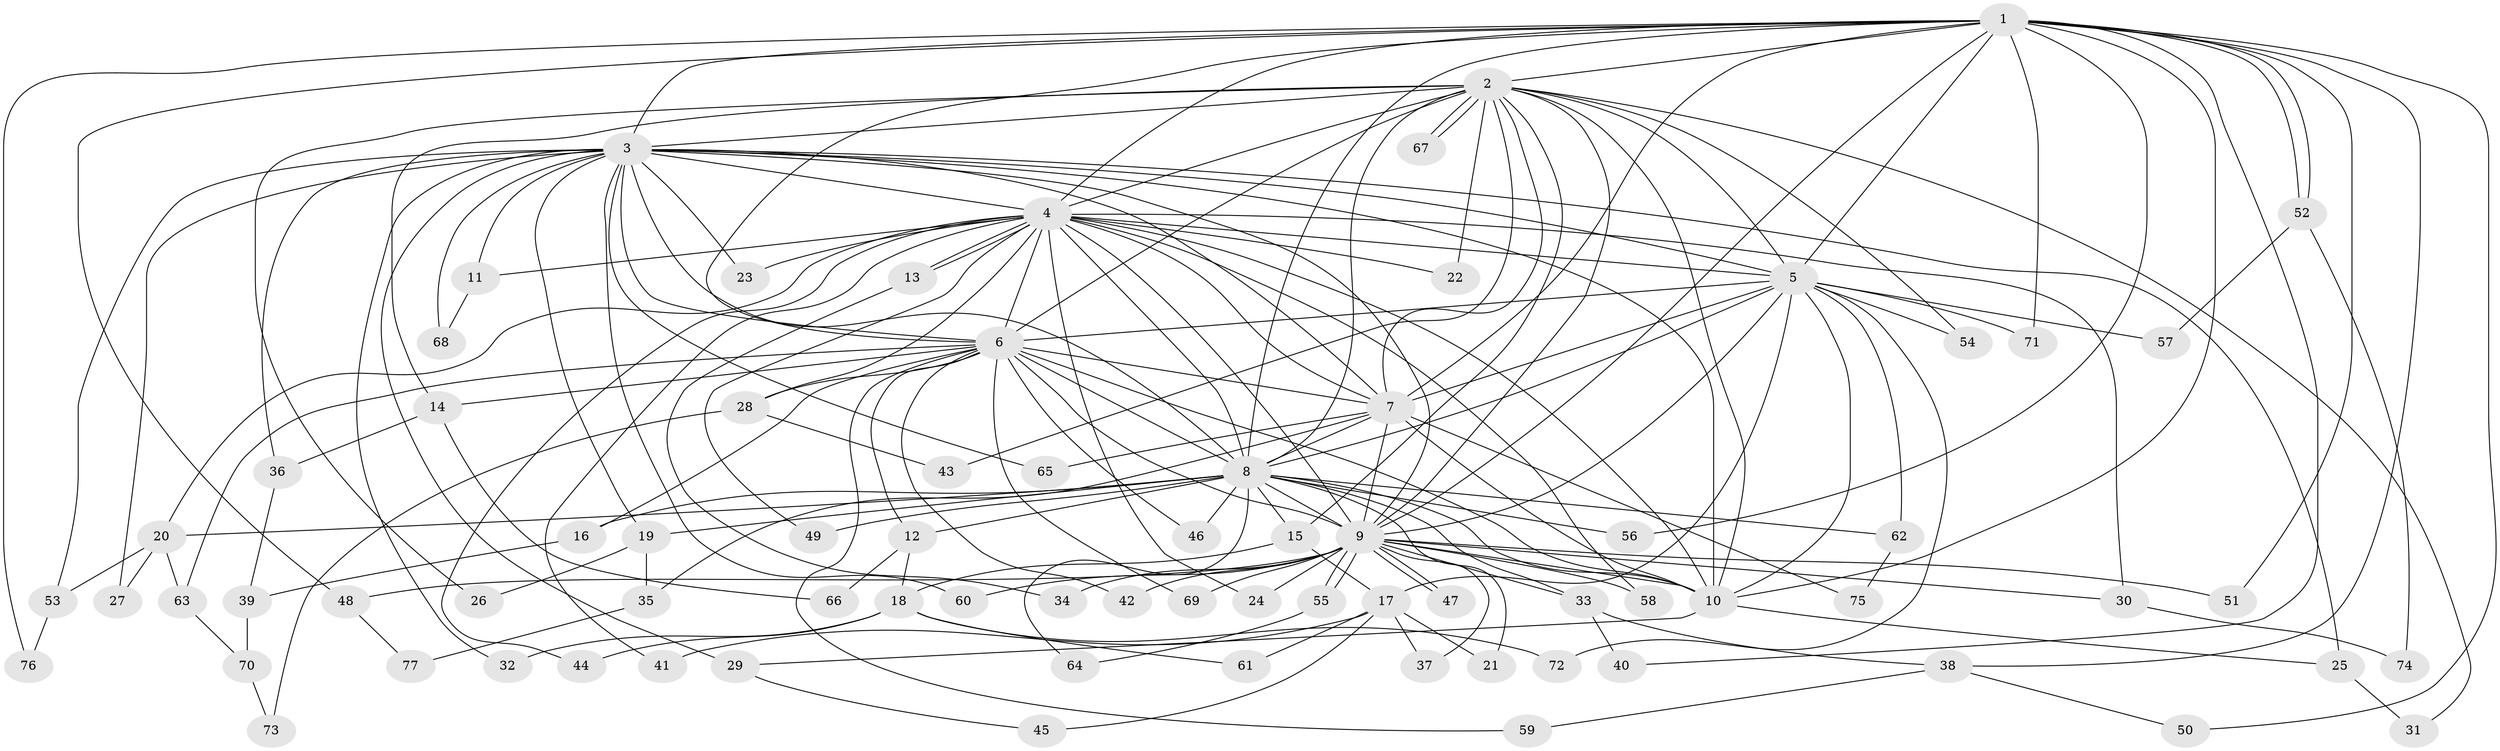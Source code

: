 // coarse degree distribution, {18: 0.017857142857142856, 16: 0.017857142857142856, 21: 0.05357142857142857, 15: 0.017857142857142856, 17: 0.017857142857142856, 12: 0.017857142857142856, 22: 0.017857142857142856, 10: 0.017857142857142856, 3: 0.125, 4: 0.125, 5: 0.05357142857142857, 7: 0.017857142857142856, 6: 0.017857142857142856, 2: 0.48214285714285715}
// Generated by graph-tools (version 1.1) at 2025/23/03/03/25 07:23:41]
// undirected, 77 vertices, 179 edges
graph export_dot {
graph [start="1"]
  node [color=gray90,style=filled];
  1;
  2;
  3;
  4;
  5;
  6;
  7;
  8;
  9;
  10;
  11;
  12;
  13;
  14;
  15;
  16;
  17;
  18;
  19;
  20;
  21;
  22;
  23;
  24;
  25;
  26;
  27;
  28;
  29;
  30;
  31;
  32;
  33;
  34;
  35;
  36;
  37;
  38;
  39;
  40;
  41;
  42;
  43;
  44;
  45;
  46;
  47;
  48;
  49;
  50;
  51;
  52;
  53;
  54;
  55;
  56;
  57;
  58;
  59;
  60;
  61;
  62;
  63;
  64;
  65;
  66;
  67;
  68;
  69;
  70;
  71;
  72;
  73;
  74;
  75;
  76;
  77;
  1 -- 2;
  1 -- 3;
  1 -- 4;
  1 -- 5;
  1 -- 6;
  1 -- 7;
  1 -- 8;
  1 -- 9;
  1 -- 10;
  1 -- 38;
  1 -- 40;
  1 -- 48;
  1 -- 50;
  1 -- 51;
  1 -- 52;
  1 -- 52;
  1 -- 56;
  1 -- 71;
  1 -- 76;
  2 -- 3;
  2 -- 4;
  2 -- 5;
  2 -- 6;
  2 -- 7;
  2 -- 8;
  2 -- 9;
  2 -- 10;
  2 -- 14;
  2 -- 15;
  2 -- 22;
  2 -- 26;
  2 -- 31;
  2 -- 43;
  2 -- 54;
  2 -- 67;
  2 -- 67;
  3 -- 4;
  3 -- 5;
  3 -- 6;
  3 -- 7;
  3 -- 8;
  3 -- 9;
  3 -- 10;
  3 -- 11;
  3 -- 19;
  3 -- 23;
  3 -- 25;
  3 -- 27;
  3 -- 29;
  3 -- 32;
  3 -- 36;
  3 -- 53;
  3 -- 60;
  3 -- 65;
  3 -- 68;
  4 -- 5;
  4 -- 6;
  4 -- 7;
  4 -- 8;
  4 -- 9;
  4 -- 10;
  4 -- 11;
  4 -- 13;
  4 -- 13;
  4 -- 20;
  4 -- 22;
  4 -- 23;
  4 -- 24;
  4 -- 28;
  4 -- 30;
  4 -- 41;
  4 -- 44;
  4 -- 49;
  4 -- 58;
  5 -- 6;
  5 -- 7;
  5 -- 8;
  5 -- 9;
  5 -- 10;
  5 -- 17;
  5 -- 54;
  5 -- 57;
  5 -- 62;
  5 -- 71;
  5 -- 72;
  6 -- 7;
  6 -- 8;
  6 -- 9;
  6 -- 10;
  6 -- 12;
  6 -- 14;
  6 -- 16;
  6 -- 28;
  6 -- 42;
  6 -- 46;
  6 -- 59;
  6 -- 63;
  6 -- 69;
  7 -- 8;
  7 -- 9;
  7 -- 10;
  7 -- 35;
  7 -- 65;
  7 -- 75;
  8 -- 9;
  8 -- 10;
  8 -- 12;
  8 -- 15;
  8 -- 16;
  8 -- 19;
  8 -- 20;
  8 -- 21;
  8 -- 33;
  8 -- 46;
  8 -- 49;
  8 -- 56;
  8 -- 62;
  8 -- 64;
  9 -- 10;
  9 -- 24;
  9 -- 30;
  9 -- 33;
  9 -- 34;
  9 -- 37;
  9 -- 42;
  9 -- 47;
  9 -- 47;
  9 -- 48;
  9 -- 51;
  9 -- 55;
  9 -- 55;
  9 -- 58;
  9 -- 60;
  9 -- 69;
  10 -- 25;
  10 -- 29;
  11 -- 68;
  12 -- 18;
  12 -- 66;
  13 -- 34;
  14 -- 36;
  14 -- 66;
  15 -- 17;
  15 -- 18;
  16 -- 39;
  17 -- 21;
  17 -- 37;
  17 -- 41;
  17 -- 45;
  17 -- 61;
  18 -- 32;
  18 -- 44;
  18 -- 61;
  18 -- 72;
  19 -- 26;
  19 -- 35;
  20 -- 27;
  20 -- 53;
  20 -- 63;
  25 -- 31;
  28 -- 43;
  28 -- 73;
  29 -- 45;
  30 -- 74;
  33 -- 38;
  33 -- 40;
  35 -- 77;
  36 -- 39;
  38 -- 50;
  38 -- 59;
  39 -- 70;
  48 -- 77;
  52 -- 57;
  52 -- 74;
  53 -- 76;
  55 -- 64;
  62 -- 75;
  63 -- 70;
  70 -- 73;
}
